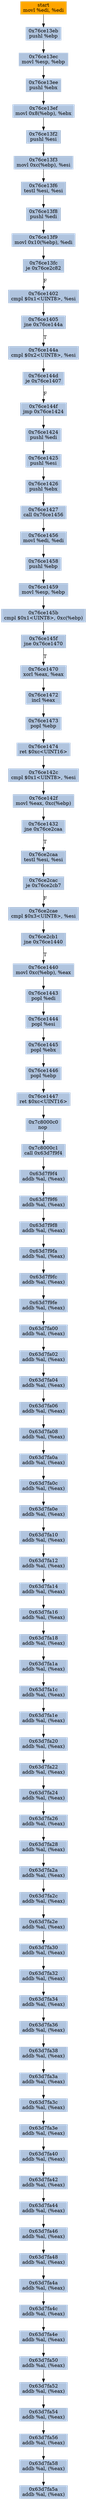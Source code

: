 digraph G {
node[shape=rectangle,style=filled,fillcolor=lightsteelblue,color=lightsteelblue]
bgcolor="transparent"
a0x76ce13e9movl_edi_edi[label="start\nmovl %edi, %edi",color="lightgrey",fillcolor="orange"];
a0x76ce13ebpushl_ebp[label="0x76ce13eb\npushl %ebp"];
a0x76ce13ecmovl_esp_ebp[label="0x76ce13ec\nmovl %esp, %ebp"];
a0x76ce13eepushl_ebx[label="0x76ce13ee\npushl %ebx"];
a0x76ce13efmovl_0x8ebp__ebx[label="0x76ce13ef\nmovl 0x8(%ebp), %ebx"];
a0x76ce13f2pushl_esi[label="0x76ce13f2\npushl %esi"];
a0x76ce13f3movl_0xcebp__esi[label="0x76ce13f3\nmovl 0xc(%ebp), %esi"];
a0x76ce13f6testl_esi_esi[label="0x76ce13f6\ntestl %esi, %esi"];
a0x76ce13f8pushl_edi[label="0x76ce13f8\npushl %edi"];
a0x76ce13f9movl_0x10ebp__edi[label="0x76ce13f9\nmovl 0x10(%ebp), %edi"];
a0x76ce13fcje_0x76ce2c82[label="0x76ce13fc\nje 0x76ce2c82"];
a0x76ce1402cmpl_0x1UINT8_esi[label="0x76ce1402\ncmpl $0x1<UINT8>, %esi"];
a0x76ce1405jne_0x76ce144a[label="0x76ce1405\njne 0x76ce144a"];
a0x76ce144acmpl_0x2UINT8_esi[label="0x76ce144a\ncmpl $0x2<UINT8>, %esi"];
a0x76ce144dje_0x76ce1407[label="0x76ce144d\nje 0x76ce1407"];
a0x76ce144fjmp_0x76ce1424[label="0x76ce144f\njmp 0x76ce1424"];
a0x76ce1424pushl_edi[label="0x76ce1424\npushl %edi"];
a0x76ce1425pushl_esi[label="0x76ce1425\npushl %esi"];
a0x76ce1426pushl_ebx[label="0x76ce1426\npushl %ebx"];
a0x76ce1427call_0x76ce1456[label="0x76ce1427\ncall 0x76ce1456"];
a0x76ce1456movl_edi_edi[label="0x76ce1456\nmovl %edi, %edi"];
a0x76ce1458pushl_ebp[label="0x76ce1458\npushl %ebp"];
a0x76ce1459movl_esp_ebp[label="0x76ce1459\nmovl %esp, %ebp"];
a0x76ce145bcmpl_0x1UINT8_0xcebp_[label="0x76ce145b\ncmpl $0x1<UINT8>, 0xc(%ebp)"];
a0x76ce145fjne_0x76ce1470[label="0x76ce145f\njne 0x76ce1470"];
a0x76ce1470xorl_eax_eax[label="0x76ce1470\nxorl %eax, %eax"];
a0x76ce1472incl_eax[label="0x76ce1472\nincl %eax"];
a0x76ce1473popl_ebp[label="0x76ce1473\npopl %ebp"];
a0x76ce1474ret_0xcUINT16[label="0x76ce1474\nret $0xc<UINT16>"];
a0x76ce142ccmpl_0x1UINT8_esi[label="0x76ce142c\ncmpl $0x1<UINT8>, %esi"];
a0x76ce142fmovl_eax_0xcebp_[label="0x76ce142f\nmovl %eax, 0xc(%ebp)"];
a0x76ce1432jne_0x76ce2caa[label="0x76ce1432\njne 0x76ce2caa"];
a0x76ce2caatestl_esi_esi[label="0x76ce2caa\ntestl %esi, %esi"];
a0x76ce2cacje_0x76ce2cb7[label="0x76ce2cac\nje 0x76ce2cb7"];
a0x76ce2caecmpl_0x3UINT8_esi[label="0x76ce2cae\ncmpl $0x3<UINT8>, %esi"];
a0x76ce2cb1jne_0x76ce1440[label="0x76ce2cb1\njne 0x76ce1440"];
a0x76ce1440movl_0xcebp__eax[label="0x76ce1440\nmovl 0xc(%ebp), %eax"];
a0x76ce1443popl_edi[label="0x76ce1443\npopl %edi"];
a0x76ce1444popl_esi[label="0x76ce1444\npopl %esi"];
a0x76ce1445popl_ebx[label="0x76ce1445\npopl %ebx"];
a0x76ce1446popl_ebp[label="0x76ce1446\npopl %ebp"];
a0x76ce1447ret_0xcUINT16[label="0x76ce1447\nret $0xc<UINT16>"];
a0x7c8000c0nop_[label="0x7c8000c0\nnop "];
a0x7c8000c1call_0x63d7f9f4[label="0x7c8000c1\ncall 0x63d7f9f4"];
a0x63d7f9f4addb_al_eax_[label="0x63d7f9f4\naddb %al, (%eax)"];
a0x63d7f9f6addb_al_eax_[label="0x63d7f9f6\naddb %al, (%eax)"];
a0x63d7f9f8addb_al_eax_[label="0x63d7f9f8\naddb %al, (%eax)"];
a0x63d7f9faaddb_al_eax_[label="0x63d7f9fa\naddb %al, (%eax)"];
a0x63d7f9fcaddb_al_eax_[label="0x63d7f9fc\naddb %al, (%eax)"];
a0x63d7f9feaddb_al_eax_[label="0x63d7f9fe\naddb %al, (%eax)"];
a0x63d7fa00addb_al_eax_[label="0x63d7fa00\naddb %al, (%eax)"];
a0x63d7fa02addb_al_eax_[label="0x63d7fa02\naddb %al, (%eax)"];
a0x63d7fa04addb_al_eax_[label="0x63d7fa04\naddb %al, (%eax)"];
a0x63d7fa06addb_al_eax_[label="0x63d7fa06\naddb %al, (%eax)"];
a0x63d7fa08addb_al_eax_[label="0x63d7fa08\naddb %al, (%eax)"];
a0x63d7fa0aaddb_al_eax_[label="0x63d7fa0a\naddb %al, (%eax)"];
a0x63d7fa0caddb_al_eax_[label="0x63d7fa0c\naddb %al, (%eax)"];
a0x63d7fa0eaddb_al_eax_[label="0x63d7fa0e\naddb %al, (%eax)"];
a0x63d7fa10addb_al_eax_[label="0x63d7fa10\naddb %al, (%eax)"];
a0x63d7fa12addb_al_eax_[label="0x63d7fa12\naddb %al, (%eax)"];
a0x63d7fa14addb_al_eax_[label="0x63d7fa14\naddb %al, (%eax)"];
a0x63d7fa16addb_al_eax_[label="0x63d7fa16\naddb %al, (%eax)"];
a0x63d7fa18addb_al_eax_[label="0x63d7fa18\naddb %al, (%eax)"];
a0x63d7fa1aaddb_al_eax_[label="0x63d7fa1a\naddb %al, (%eax)"];
a0x63d7fa1caddb_al_eax_[label="0x63d7fa1c\naddb %al, (%eax)"];
a0x63d7fa1eaddb_al_eax_[label="0x63d7fa1e\naddb %al, (%eax)"];
a0x63d7fa20addb_al_eax_[label="0x63d7fa20\naddb %al, (%eax)"];
a0x63d7fa22addb_al_eax_[label="0x63d7fa22\naddb %al, (%eax)"];
a0x63d7fa24addb_al_eax_[label="0x63d7fa24\naddb %al, (%eax)"];
a0x63d7fa26addb_al_eax_[label="0x63d7fa26\naddb %al, (%eax)"];
a0x63d7fa28addb_al_eax_[label="0x63d7fa28\naddb %al, (%eax)"];
a0x63d7fa2aaddb_al_eax_[label="0x63d7fa2a\naddb %al, (%eax)"];
a0x63d7fa2caddb_al_eax_[label="0x63d7fa2c\naddb %al, (%eax)"];
a0x63d7fa2eaddb_al_eax_[label="0x63d7fa2e\naddb %al, (%eax)"];
a0x63d7fa30addb_al_eax_[label="0x63d7fa30\naddb %al, (%eax)"];
a0x63d7fa32addb_al_eax_[label="0x63d7fa32\naddb %al, (%eax)"];
a0x63d7fa34addb_al_eax_[label="0x63d7fa34\naddb %al, (%eax)"];
a0x63d7fa36addb_al_eax_[label="0x63d7fa36\naddb %al, (%eax)"];
a0x63d7fa38addb_al_eax_[label="0x63d7fa38\naddb %al, (%eax)"];
a0x63d7fa3aaddb_al_eax_[label="0x63d7fa3a\naddb %al, (%eax)"];
a0x63d7fa3caddb_al_eax_[label="0x63d7fa3c\naddb %al, (%eax)"];
a0x63d7fa3eaddb_al_eax_[label="0x63d7fa3e\naddb %al, (%eax)"];
a0x63d7fa40addb_al_eax_[label="0x63d7fa40\naddb %al, (%eax)"];
a0x63d7fa42addb_al_eax_[label="0x63d7fa42\naddb %al, (%eax)"];
a0x63d7fa44addb_al_eax_[label="0x63d7fa44\naddb %al, (%eax)"];
a0x63d7fa46addb_al_eax_[label="0x63d7fa46\naddb %al, (%eax)"];
a0x63d7fa48addb_al_eax_[label="0x63d7fa48\naddb %al, (%eax)"];
a0x63d7fa4aaddb_al_eax_[label="0x63d7fa4a\naddb %al, (%eax)"];
a0x63d7fa4caddb_al_eax_[label="0x63d7fa4c\naddb %al, (%eax)"];
a0x63d7fa4eaddb_al_eax_[label="0x63d7fa4e\naddb %al, (%eax)"];
a0x63d7fa50addb_al_eax_[label="0x63d7fa50\naddb %al, (%eax)"];
a0x63d7fa52addb_al_eax_[label="0x63d7fa52\naddb %al, (%eax)"];
a0x63d7fa54addb_al_eax_[label="0x63d7fa54\naddb %al, (%eax)"];
a0x63d7fa56addb_al_eax_[label="0x63d7fa56\naddb %al, (%eax)"];
a0x63d7fa58addb_al_eax_[label="0x63d7fa58\naddb %al, (%eax)"];
a0x63d7fa5aaddb_al_eax_[label="0x63d7fa5a\naddb %al, (%eax)"];
a0x76ce13e9movl_edi_edi -> a0x76ce13ebpushl_ebp [color="#000000"];
a0x76ce13ebpushl_ebp -> a0x76ce13ecmovl_esp_ebp [color="#000000"];
a0x76ce13ecmovl_esp_ebp -> a0x76ce13eepushl_ebx [color="#000000"];
a0x76ce13eepushl_ebx -> a0x76ce13efmovl_0x8ebp__ebx [color="#000000"];
a0x76ce13efmovl_0x8ebp__ebx -> a0x76ce13f2pushl_esi [color="#000000"];
a0x76ce13f2pushl_esi -> a0x76ce13f3movl_0xcebp__esi [color="#000000"];
a0x76ce13f3movl_0xcebp__esi -> a0x76ce13f6testl_esi_esi [color="#000000"];
a0x76ce13f6testl_esi_esi -> a0x76ce13f8pushl_edi [color="#000000"];
a0x76ce13f8pushl_edi -> a0x76ce13f9movl_0x10ebp__edi [color="#000000"];
a0x76ce13f9movl_0x10ebp__edi -> a0x76ce13fcje_0x76ce2c82 [color="#000000"];
a0x76ce13fcje_0x76ce2c82 -> a0x76ce1402cmpl_0x1UINT8_esi [color="#000000",label="F"];
a0x76ce1402cmpl_0x1UINT8_esi -> a0x76ce1405jne_0x76ce144a [color="#000000"];
a0x76ce1405jne_0x76ce144a -> a0x76ce144acmpl_0x2UINT8_esi [color="#000000",label="T"];
a0x76ce144acmpl_0x2UINT8_esi -> a0x76ce144dje_0x76ce1407 [color="#000000"];
a0x76ce144dje_0x76ce1407 -> a0x76ce144fjmp_0x76ce1424 [color="#000000",label="F"];
a0x76ce144fjmp_0x76ce1424 -> a0x76ce1424pushl_edi [color="#000000"];
a0x76ce1424pushl_edi -> a0x76ce1425pushl_esi [color="#000000"];
a0x76ce1425pushl_esi -> a0x76ce1426pushl_ebx [color="#000000"];
a0x76ce1426pushl_ebx -> a0x76ce1427call_0x76ce1456 [color="#000000"];
a0x76ce1427call_0x76ce1456 -> a0x76ce1456movl_edi_edi [color="#000000"];
a0x76ce1456movl_edi_edi -> a0x76ce1458pushl_ebp [color="#000000"];
a0x76ce1458pushl_ebp -> a0x76ce1459movl_esp_ebp [color="#000000"];
a0x76ce1459movl_esp_ebp -> a0x76ce145bcmpl_0x1UINT8_0xcebp_ [color="#000000"];
a0x76ce145bcmpl_0x1UINT8_0xcebp_ -> a0x76ce145fjne_0x76ce1470 [color="#000000"];
a0x76ce145fjne_0x76ce1470 -> a0x76ce1470xorl_eax_eax [color="#000000",label="T"];
a0x76ce1470xorl_eax_eax -> a0x76ce1472incl_eax [color="#000000"];
a0x76ce1472incl_eax -> a0x76ce1473popl_ebp [color="#000000"];
a0x76ce1473popl_ebp -> a0x76ce1474ret_0xcUINT16 [color="#000000"];
a0x76ce1474ret_0xcUINT16 -> a0x76ce142ccmpl_0x1UINT8_esi [color="#000000"];
a0x76ce142ccmpl_0x1UINT8_esi -> a0x76ce142fmovl_eax_0xcebp_ [color="#000000"];
a0x76ce142fmovl_eax_0xcebp_ -> a0x76ce1432jne_0x76ce2caa [color="#000000"];
a0x76ce1432jne_0x76ce2caa -> a0x76ce2caatestl_esi_esi [color="#000000",label="T"];
a0x76ce2caatestl_esi_esi -> a0x76ce2cacje_0x76ce2cb7 [color="#000000"];
a0x76ce2cacje_0x76ce2cb7 -> a0x76ce2caecmpl_0x3UINT8_esi [color="#000000",label="F"];
a0x76ce2caecmpl_0x3UINT8_esi -> a0x76ce2cb1jne_0x76ce1440 [color="#000000"];
a0x76ce2cb1jne_0x76ce1440 -> a0x76ce1440movl_0xcebp__eax [color="#000000",label="T"];
a0x76ce1440movl_0xcebp__eax -> a0x76ce1443popl_edi [color="#000000"];
a0x76ce1443popl_edi -> a0x76ce1444popl_esi [color="#000000"];
a0x76ce1444popl_esi -> a0x76ce1445popl_ebx [color="#000000"];
a0x76ce1445popl_ebx -> a0x76ce1446popl_ebp [color="#000000"];
a0x76ce1446popl_ebp -> a0x76ce1447ret_0xcUINT16 [color="#000000"];
a0x76ce1447ret_0xcUINT16 -> a0x7c8000c0nop_ [color="#000000"];
a0x7c8000c0nop_ -> a0x7c8000c1call_0x63d7f9f4 [color="#000000"];
a0x7c8000c1call_0x63d7f9f4 -> a0x63d7f9f4addb_al_eax_ [color="#000000"];
a0x63d7f9f4addb_al_eax_ -> a0x63d7f9f6addb_al_eax_ [color="#000000"];
a0x63d7f9f6addb_al_eax_ -> a0x63d7f9f8addb_al_eax_ [color="#000000"];
a0x63d7f9f8addb_al_eax_ -> a0x63d7f9faaddb_al_eax_ [color="#000000"];
a0x63d7f9faaddb_al_eax_ -> a0x63d7f9fcaddb_al_eax_ [color="#000000"];
a0x63d7f9fcaddb_al_eax_ -> a0x63d7f9feaddb_al_eax_ [color="#000000"];
a0x63d7f9feaddb_al_eax_ -> a0x63d7fa00addb_al_eax_ [color="#000000"];
a0x63d7fa00addb_al_eax_ -> a0x63d7fa02addb_al_eax_ [color="#000000"];
a0x63d7fa02addb_al_eax_ -> a0x63d7fa04addb_al_eax_ [color="#000000"];
a0x63d7fa04addb_al_eax_ -> a0x63d7fa06addb_al_eax_ [color="#000000"];
a0x63d7fa06addb_al_eax_ -> a0x63d7fa08addb_al_eax_ [color="#000000"];
a0x63d7fa08addb_al_eax_ -> a0x63d7fa0aaddb_al_eax_ [color="#000000"];
a0x63d7fa0aaddb_al_eax_ -> a0x63d7fa0caddb_al_eax_ [color="#000000"];
a0x63d7fa0caddb_al_eax_ -> a0x63d7fa0eaddb_al_eax_ [color="#000000"];
a0x63d7fa0eaddb_al_eax_ -> a0x63d7fa10addb_al_eax_ [color="#000000"];
a0x63d7fa10addb_al_eax_ -> a0x63d7fa12addb_al_eax_ [color="#000000"];
a0x63d7fa12addb_al_eax_ -> a0x63d7fa14addb_al_eax_ [color="#000000"];
a0x63d7fa14addb_al_eax_ -> a0x63d7fa16addb_al_eax_ [color="#000000"];
a0x63d7fa16addb_al_eax_ -> a0x63d7fa18addb_al_eax_ [color="#000000"];
a0x63d7fa18addb_al_eax_ -> a0x63d7fa1aaddb_al_eax_ [color="#000000"];
a0x63d7fa1aaddb_al_eax_ -> a0x63d7fa1caddb_al_eax_ [color="#000000"];
a0x63d7fa1caddb_al_eax_ -> a0x63d7fa1eaddb_al_eax_ [color="#000000"];
a0x63d7fa1eaddb_al_eax_ -> a0x63d7fa20addb_al_eax_ [color="#000000"];
a0x63d7fa20addb_al_eax_ -> a0x63d7fa22addb_al_eax_ [color="#000000"];
a0x63d7fa22addb_al_eax_ -> a0x63d7fa24addb_al_eax_ [color="#000000"];
a0x63d7fa24addb_al_eax_ -> a0x63d7fa26addb_al_eax_ [color="#000000"];
a0x63d7fa26addb_al_eax_ -> a0x63d7fa28addb_al_eax_ [color="#000000"];
a0x63d7fa28addb_al_eax_ -> a0x63d7fa2aaddb_al_eax_ [color="#000000"];
a0x63d7fa2aaddb_al_eax_ -> a0x63d7fa2caddb_al_eax_ [color="#000000"];
a0x63d7fa2caddb_al_eax_ -> a0x63d7fa2eaddb_al_eax_ [color="#000000"];
a0x63d7fa2eaddb_al_eax_ -> a0x63d7fa30addb_al_eax_ [color="#000000"];
a0x63d7fa30addb_al_eax_ -> a0x63d7fa32addb_al_eax_ [color="#000000"];
a0x63d7fa32addb_al_eax_ -> a0x63d7fa34addb_al_eax_ [color="#000000"];
a0x63d7fa34addb_al_eax_ -> a0x63d7fa36addb_al_eax_ [color="#000000"];
a0x63d7fa36addb_al_eax_ -> a0x63d7fa38addb_al_eax_ [color="#000000"];
a0x63d7fa38addb_al_eax_ -> a0x63d7fa3aaddb_al_eax_ [color="#000000"];
a0x63d7fa3aaddb_al_eax_ -> a0x63d7fa3caddb_al_eax_ [color="#000000"];
a0x63d7fa3caddb_al_eax_ -> a0x63d7fa3eaddb_al_eax_ [color="#000000"];
a0x63d7fa3eaddb_al_eax_ -> a0x63d7fa40addb_al_eax_ [color="#000000"];
a0x63d7fa40addb_al_eax_ -> a0x63d7fa42addb_al_eax_ [color="#000000"];
a0x63d7fa42addb_al_eax_ -> a0x63d7fa44addb_al_eax_ [color="#000000"];
a0x63d7fa44addb_al_eax_ -> a0x63d7fa46addb_al_eax_ [color="#000000"];
a0x63d7fa46addb_al_eax_ -> a0x63d7fa48addb_al_eax_ [color="#000000"];
a0x63d7fa48addb_al_eax_ -> a0x63d7fa4aaddb_al_eax_ [color="#000000"];
a0x63d7fa4aaddb_al_eax_ -> a0x63d7fa4caddb_al_eax_ [color="#000000"];
a0x63d7fa4caddb_al_eax_ -> a0x63d7fa4eaddb_al_eax_ [color="#000000"];
a0x63d7fa4eaddb_al_eax_ -> a0x63d7fa50addb_al_eax_ [color="#000000"];
a0x63d7fa50addb_al_eax_ -> a0x63d7fa52addb_al_eax_ [color="#000000"];
a0x63d7fa52addb_al_eax_ -> a0x63d7fa54addb_al_eax_ [color="#000000"];
a0x63d7fa54addb_al_eax_ -> a0x63d7fa56addb_al_eax_ [color="#000000"];
a0x63d7fa56addb_al_eax_ -> a0x63d7fa58addb_al_eax_ [color="#000000"];
a0x63d7fa58addb_al_eax_ -> a0x63d7fa5aaddb_al_eax_ [color="#000000"];
}
